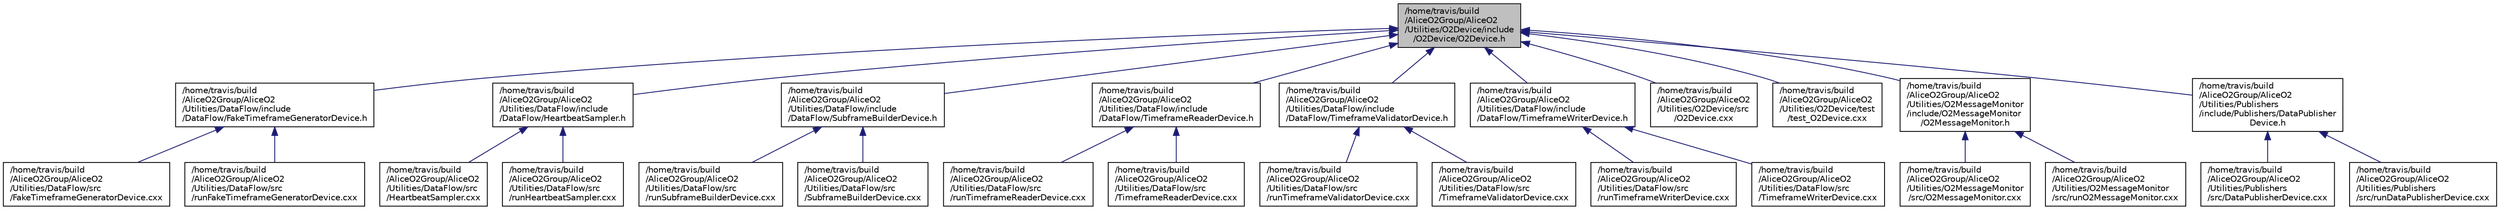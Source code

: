 digraph "/home/travis/build/AliceO2Group/AliceO2/Utilities/O2Device/include/O2Device/O2Device.h"
{
 // INTERACTIVE_SVG=YES
  bgcolor="transparent";
  edge [fontname="Helvetica",fontsize="10",labelfontname="Helvetica",labelfontsize="10"];
  node [fontname="Helvetica",fontsize="10",shape=record];
  Node1 [label="/home/travis/build\l/AliceO2Group/AliceO2\l/Utilities/O2Device/include\l/O2Device/O2Device.h",height=0.2,width=0.4,color="black", fillcolor="grey75", style="filled" fontcolor="black"];
  Node1 -> Node2 [dir="back",color="midnightblue",fontsize="10",style="solid",fontname="Helvetica"];
  Node2 [label="/home/travis/build\l/AliceO2Group/AliceO2\l/Utilities/DataFlow/include\l/DataFlow/FakeTimeframeGeneratorDevice.h",height=0.2,width=0.4,color="black",URL="$d4/d98/FakeTimeframeGeneratorDevice_8h.html"];
  Node2 -> Node3 [dir="back",color="midnightblue",fontsize="10",style="solid",fontname="Helvetica"];
  Node3 [label="/home/travis/build\l/AliceO2Group/AliceO2\l/Utilities/DataFlow/src\l/FakeTimeframeGeneratorDevice.cxx",height=0.2,width=0.4,color="black",URL="$d6/d3d/FakeTimeframeGeneratorDevice_8cxx.html"];
  Node2 -> Node4 [dir="back",color="midnightblue",fontsize="10",style="solid",fontname="Helvetica"];
  Node4 [label="/home/travis/build\l/AliceO2Group/AliceO2\l/Utilities/DataFlow/src\l/runFakeTimeframeGeneratorDevice.cxx",height=0.2,width=0.4,color="black",URL="$da/d38/runFakeTimeframeGeneratorDevice_8cxx.html"];
  Node1 -> Node5 [dir="back",color="midnightblue",fontsize="10",style="solid",fontname="Helvetica"];
  Node5 [label="/home/travis/build\l/AliceO2Group/AliceO2\l/Utilities/DataFlow/include\l/DataFlow/HeartbeatSampler.h",height=0.2,width=0.4,color="black",URL="$d3/dfe/HeartbeatSampler_8h.html"];
  Node5 -> Node6 [dir="back",color="midnightblue",fontsize="10",style="solid",fontname="Helvetica"];
  Node6 [label="/home/travis/build\l/AliceO2Group/AliceO2\l/Utilities/DataFlow/src\l/HeartbeatSampler.cxx",height=0.2,width=0.4,color="black",URL="$da/dc5/HeartbeatSampler_8cxx.html"];
  Node5 -> Node7 [dir="back",color="midnightblue",fontsize="10",style="solid",fontname="Helvetica"];
  Node7 [label="/home/travis/build\l/AliceO2Group/AliceO2\l/Utilities/DataFlow/src\l/runHeartbeatSampler.cxx",height=0.2,width=0.4,color="black",URL="$dd/d71/runHeartbeatSampler_8cxx.html"];
  Node1 -> Node8 [dir="back",color="midnightblue",fontsize="10",style="solid",fontname="Helvetica"];
  Node8 [label="/home/travis/build\l/AliceO2Group/AliceO2\l/Utilities/DataFlow/include\l/DataFlow/SubframeBuilderDevice.h",height=0.2,width=0.4,color="black",URL="$d0/d82/SubframeBuilderDevice_8h.html",tooltip="Demonstrator device for a subframe builder. "];
  Node8 -> Node9 [dir="back",color="midnightblue",fontsize="10",style="solid",fontname="Helvetica"];
  Node9 [label="/home/travis/build\l/AliceO2Group/AliceO2\l/Utilities/DataFlow/src\l/runSubframeBuilderDevice.cxx",height=0.2,width=0.4,color="black",URL="$df/d19/runSubframeBuilderDevice_8cxx.html"];
  Node8 -> Node10 [dir="back",color="midnightblue",fontsize="10",style="solid",fontname="Helvetica"];
  Node10 [label="/home/travis/build\l/AliceO2Group/AliceO2\l/Utilities/DataFlow/src\l/SubframeBuilderDevice.cxx",height=0.2,width=0.4,color="black",URL="$d2/d68/SubframeBuilderDevice_8cxx.html",tooltip="Demonstrator device for a subframe builder. "];
  Node1 -> Node11 [dir="back",color="midnightblue",fontsize="10",style="solid",fontname="Helvetica"];
  Node11 [label="/home/travis/build\l/AliceO2Group/AliceO2\l/Utilities/DataFlow/include\l/DataFlow/TimeframeReaderDevice.h",height=0.2,width=0.4,color="black",URL="$da/d74/TimeframeReaderDevice_8h.html"];
  Node11 -> Node12 [dir="back",color="midnightblue",fontsize="10",style="solid",fontname="Helvetica"];
  Node12 [label="/home/travis/build\l/AliceO2Group/AliceO2\l/Utilities/DataFlow/src\l/runTimeframeReaderDevice.cxx",height=0.2,width=0.4,color="black",URL="$d1/d80/runTimeframeReaderDevice_8cxx.html"];
  Node11 -> Node13 [dir="back",color="midnightblue",fontsize="10",style="solid",fontname="Helvetica"];
  Node13 [label="/home/travis/build\l/AliceO2Group/AliceO2\l/Utilities/DataFlow/src\l/TimeframeReaderDevice.cxx",height=0.2,width=0.4,color="black",URL="$da/d30/TimeframeReaderDevice_8cxx.html"];
  Node1 -> Node14 [dir="back",color="midnightblue",fontsize="10",style="solid",fontname="Helvetica"];
  Node14 [label="/home/travis/build\l/AliceO2Group/AliceO2\l/Utilities/DataFlow/include\l/DataFlow/TimeframeValidatorDevice.h",height=0.2,width=0.4,color="black",URL="$d3/da5/TimeframeValidatorDevice_8h.html"];
  Node14 -> Node15 [dir="back",color="midnightblue",fontsize="10",style="solid",fontname="Helvetica"];
  Node15 [label="/home/travis/build\l/AliceO2Group/AliceO2\l/Utilities/DataFlow/src\l/runTimeframeValidatorDevice.cxx",height=0.2,width=0.4,color="black",URL="$d9/d03/runTimeframeValidatorDevice_8cxx.html"];
  Node14 -> Node16 [dir="back",color="midnightblue",fontsize="10",style="solid",fontname="Helvetica"];
  Node16 [label="/home/travis/build\l/AliceO2Group/AliceO2\l/Utilities/DataFlow/src\l/TimeframeValidatorDevice.cxx",height=0.2,width=0.4,color="black",URL="$db/dfa/TimeframeValidatorDevice_8cxx.html",tooltip="Validator device for a full time frame. "];
  Node1 -> Node17 [dir="back",color="midnightblue",fontsize="10",style="solid",fontname="Helvetica"];
  Node17 [label="/home/travis/build\l/AliceO2Group/AliceO2\l/Utilities/DataFlow/include\l/DataFlow/TimeframeWriterDevice.h",height=0.2,width=0.4,color="black",URL="$dd/dcc/TimeframeWriterDevice_8h.html"];
  Node17 -> Node18 [dir="back",color="midnightblue",fontsize="10",style="solid",fontname="Helvetica"];
  Node18 [label="/home/travis/build\l/AliceO2Group/AliceO2\l/Utilities/DataFlow/src\l/runTimeframeWriterDevice.cxx",height=0.2,width=0.4,color="black",URL="$da/d66/runTimeframeWriterDevice_8cxx.html"];
  Node17 -> Node19 [dir="back",color="midnightblue",fontsize="10",style="solid",fontname="Helvetica"];
  Node19 [label="/home/travis/build\l/AliceO2Group/AliceO2\l/Utilities/DataFlow/src\l/TimeframeWriterDevice.cxx",height=0.2,width=0.4,color="black",URL="$d7/d2f/TimeframeWriterDevice_8cxx.html"];
  Node1 -> Node20 [dir="back",color="midnightblue",fontsize="10",style="solid",fontname="Helvetica"];
  Node20 [label="/home/travis/build\l/AliceO2Group/AliceO2\l/Utilities/O2Device/src\l/O2Device.cxx",height=0.2,width=0.4,color="black",URL="$dc/d31/O2Device_8cxx.html"];
  Node1 -> Node21 [dir="back",color="midnightblue",fontsize="10",style="solid",fontname="Helvetica"];
  Node21 [label="/home/travis/build\l/AliceO2Group/AliceO2\l/Utilities/O2Device/test\l/test_O2Device.cxx",height=0.2,width=0.4,color="black",URL="$d5/d39/test__O2Device_8cxx.html"];
  Node1 -> Node22 [dir="back",color="midnightblue",fontsize="10",style="solid",fontname="Helvetica"];
  Node22 [label="/home/travis/build\l/AliceO2Group/AliceO2\l/Utilities/O2MessageMonitor\l/include/O2MessageMonitor\l/O2MessageMonitor.h",height=0.2,width=0.4,color="black",URL="$de/d29/O2MessageMonitor_8h.html"];
  Node22 -> Node23 [dir="back",color="midnightblue",fontsize="10",style="solid",fontname="Helvetica"];
  Node23 [label="/home/travis/build\l/AliceO2Group/AliceO2\l/Utilities/O2MessageMonitor\l/src/O2MessageMonitor.cxx",height=0.2,width=0.4,color="black",URL="$db/dfb/O2MessageMonitor_8cxx.html"];
  Node22 -> Node24 [dir="back",color="midnightblue",fontsize="10",style="solid",fontname="Helvetica"];
  Node24 [label="/home/travis/build\l/AliceO2Group/AliceO2\l/Utilities/O2MessageMonitor\l/src/runO2MessageMonitor.cxx",height=0.2,width=0.4,color="black",URL="$d2/d7c/runO2MessageMonitor_8cxx.html"];
  Node1 -> Node25 [dir="back",color="midnightblue",fontsize="10",style="solid",fontname="Helvetica"];
  Node25 [label="/home/travis/build\l/AliceO2Group/AliceO2\l/Utilities/Publishers\l/include/Publishers/DataPublisher\lDevice.h",height=0.2,width=0.4,color="black",URL="$d8/d9b/DataPublisherDevice_8h.html",tooltip="Utility device for data publishing. "];
  Node25 -> Node26 [dir="back",color="midnightblue",fontsize="10",style="solid",fontname="Helvetica"];
  Node26 [label="/home/travis/build\l/AliceO2Group/AliceO2\l/Utilities/Publishers\l/src/DataPublisherDevice.cxx",height=0.2,width=0.4,color="black",URL="$d7/d98/DataPublisherDevice_8cxx.html",tooltip="Utility device for data publishing. "];
  Node25 -> Node27 [dir="back",color="midnightblue",fontsize="10",style="solid",fontname="Helvetica"];
  Node27 [label="/home/travis/build\l/AliceO2Group/AliceO2\l/Utilities/Publishers\l/src/runDataPublisherDevice.cxx",height=0.2,width=0.4,color="black",URL="$d4/d12/runDataPublisherDevice_8cxx.html"];
}
